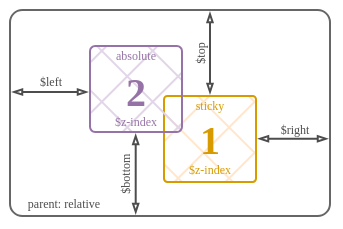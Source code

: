 <mxfile version="18.0.8" type="device"><diagram id="EiVj5xA4vAwFo7CbsW7R" name="Page-1"><mxGraphModel dx="252" dy="252" grid="1" gridSize="10" guides="1" tooltips="1" connect="1" arrows="1" fold="1" page="1" pageScale="1" pageWidth="827" pageHeight="1169" math="0" shadow="0"><root><mxCell id="0"/><mxCell id="1" parent="0"/><mxCell id="_oyij_621tkEjV-xBaGV-39" value="" style="rounded=1;whiteSpace=wrap;html=1;shadow=0;fillColor=none;strokeWidth=1;strokeColor=#666666;sketch=0;glass=0;arcSize=6;fontFamily=Comic Sans MS;fillStyle=cross-hatch;" vertex="1" parent="1"><mxGeometry x="350" y="270" width="160" height="103" as="geometry"/></mxCell><mxCell id="_oyij_621tkEjV-xBaGV-53" value="parent: relative" style="text;html=1;strokeColor=none;fillColor=none;align=center;verticalAlign=middle;whiteSpace=wrap;rounded=0;shadow=0;glass=0;labelBackgroundColor=none;sketch=1;fontFamily=Comic Sans MS;fontSize=6;fontColor=#4D4D4D;" vertex="1" parent="1"><mxGeometry x="352" y="362" width="50" height="10" as="geometry"/></mxCell><mxCell id="_oyij_621tkEjV-xBaGV-65" value="" style="group" vertex="1" connectable="0" parent="1"><mxGeometry x="425" y="313" width="50" height="43" as="geometry"/></mxCell><mxCell id="_oyij_621tkEjV-xBaGV-41" value="" style="rounded=1;whiteSpace=wrap;html=1;shadow=0;fontFamily=Comic Sans MS;fontSize=8;strokeColor=#d79b00;strokeWidth=1;fillColor=#ffe6cc;verticalAlign=middle;arcSize=4;sketch=0;spacingRight=96;spacingBottom=35;fillStyle=cross-hatch;" vertex="1" parent="_oyij_621tkEjV-xBaGV-65"><mxGeometry x="2" width="46" height="43" as="geometry"/></mxCell><mxCell id="_oyij_621tkEjV-xBaGV-57" value="$z-index" style="text;html=1;strokeColor=none;fillColor=none;align=center;verticalAlign=middle;whiteSpace=wrap;rounded=0;shadow=0;glass=0;labelBackgroundColor=none;sketch=1;fontFamily=Comic Sans MS;fontSize=6;fontColor=#D79B00;" vertex="1" parent="_oyij_621tkEjV-xBaGV-65"><mxGeometry y="32" width="50" height="10" as="geometry"/></mxCell><mxCell id="_oyij_621tkEjV-xBaGV-79" value="sticky" style="text;html=1;strokeColor=none;fillColor=none;align=center;verticalAlign=middle;whiteSpace=wrap;rounded=0;labelBackgroundColor=none;fontFamily=Comic Sans MS;fontSize=6;fontColor=#D79B00;" vertex="1" parent="_oyij_621tkEjV-xBaGV-65"><mxGeometry x="5" width="40" height="10" as="geometry"/></mxCell><mxCell id="_oyij_621tkEjV-xBaGV-82" value="&lt;font style=&quot;font-size: 20px;&quot;&gt;1&lt;/font&gt;" style="text;html=1;strokeColor=none;fillColor=none;align=center;verticalAlign=middle;whiteSpace=wrap;rounded=0;labelBackgroundColor=none;fontFamily=Comic Sans MS;fontSize=20;fontColor=#D79B00;fontStyle=1" vertex="1" parent="_oyij_621tkEjV-xBaGV-65"><mxGeometry x="10" y="16" width="30" height="10" as="geometry"/></mxCell><mxCell id="_oyij_621tkEjV-xBaGV-66" value="" style="group;fontColor=#9673A6;" vertex="1" connectable="0" parent="1"><mxGeometry x="388" y="288" width="50" height="43" as="geometry"/></mxCell><mxCell id="_oyij_621tkEjV-xBaGV-40" value="&lt;p style=&quot;&quot;&gt;&lt;br&gt;&lt;/p&gt;" style="rounded=1;whiteSpace=wrap;html=1;shadow=0;fontFamily=Comic Sans MS;fontSize=8;strokeColor=#9673A6;strokeWidth=1;fillColor=#E1D5E7;verticalAlign=middle;arcSize=6;imageHeight=24;sketch=0;align=center;spacingBottom=35;spacingLeft=0;spacingRight=42;gradientColor=none;gradientDirection=north;glass=0;fillStyle=cross-hatch;perimeterSpacing=0;" vertex="1" parent="_oyij_621tkEjV-xBaGV-66"><mxGeometry x="2" width="46" height="43" as="geometry"/></mxCell><mxCell id="_oyij_621tkEjV-xBaGV-56" value="$z-index" style="text;html=1;strokeColor=none;fillColor=none;align=center;verticalAlign=middle;whiteSpace=wrap;rounded=0;shadow=0;glass=0;labelBackgroundColor=none;sketch=1;fontFamily=Comic Sans MS;fontSize=6;fontColor=#9673A6;" vertex="1" parent="_oyij_621tkEjV-xBaGV-66"><mxGeometry y="33" width="50" height="10" as="geometry"/></mxCell><mxCell id="_oyij_621tkEjV-xBaGV-71" value="" style="endArrow=blockThin;startArrow=blockThin;html=1;rounded=0;fontFamily=Comic Sans MS;fontSize=6;fontColor=#D79B00;startSize=3;endSize=3;strokeColor=#4D4D4D;jumpStyle=none;startFill=0;endFill=0;" edge="1" parent="_oyij_621tkEjV-xBaGV-66"><mxGeometry width="50" height="50" relative="1" as="geometry"><mxPoint x="-37" y="23" as="sourcePoint"/><mxPoint x="1" y="23" as="targetPoint"/></mxGeometry></mxCell><mxCell id="_oyij_621tkEjV-xBaGV-72" value="&amp;nbsp;$left&amp;nbsp;" style="edgeLabel;html=1;align=center;verticalAlign=middle;resizable=0;points=[];fontSize=6;fontFamily=Comic Sans MS;fontColor=#4D4D4D;labelBackgroundColor=none;" vertex="1" connectable="0" parent="_oyij_621tkEjV-xBaGV-71"><mxGeometry x="-0.072" relative="1" as="geometry"><mxPoint x="1" y="-5" as="offset"/></mxGeometry></mxCell><mxCell id="_oyij_621tkEjV-xBaGV-78" value="absolute" style="text;html=1;strokeColor=none;fillColor=none;align=center;verticalAlign=middle;whiteSpace=wrap;rounded=0;labelBackgroundColor=none;fontFamily=Comic Sans MS;fontSize=6;fontColor=#9673A6;" vertex="1" parent="_oyij_621tkEjV-xBaGV-66"><mxGeometry x="9" width="32" height="10" as="geometry"/></mxCell><mxCell id="_oyij_621tkEjV-xBaGV-83" value="&lt;font style=&quot;font-size: 20px;&quot;&gt;2&lt;/font&gt;" style="text;html=1;strokeColor=none;fillColor=none;align=center;verticalAlign=middle;whiteSpace=wrap;rounded=0;labelBackgroundColor=none;fontFamily=Comic Sans MS;fontSize=20;fontColor=#9673A6;fontStyle=1" vertex="1" parent="_oyij_621tkEjV-xBaGV-66"><mxGeometry x="10" y="16.5" width="30" height="10" as="geometry"/></mxCell><mxCell id="_oyij_621tkEjV-xBaGV-73" value="" style="endArrow=blockThin;startArrow=blockThin;html=1;rounded=0;fontFamily=Comic Sans MS;fontSize=6;fontColor=#666666;startSize=3;endSize=3;strokeColor=#4D4D4D;jumpStyle=none;startFill=0;endFill=0;" edge="1" parent="1"><mxGeometry width="50" height="50" relative="1" as="geometry"><mxPoint x="450" y="312" as="sourcePoint"/><mxPoint x="450" y="271" as="targetPoint"/></mxGeometry></mxCell><mxCell id="_oyij_621tkEjV-xBaGV-74" value="$top" style="edgeLabel;html=1;align=center;verticalAlign=middle;resizable=0;points=[];fontSize=6;fontFamily=Comic Sans MS;fontColor=#4D4D4D;labelBackgroundColor=none;rotation=-90;" vertex="1" connectable="0" parent="_oyij_621tkEjV-xBaGV-73"><mxGeometry x="0.113" relative="1" as="geometry"><mxPoint x="-5" y="3" as="offset"/></mxGeometry></mxCell><mxCell id="_oyij_621tkEjV-xBaGV-75" value="" style="endArrow=blockThin;startArrow=blockThin;html=1;rounded=0;fontFamily=Comic Sans MS;fontSize=6;fontColor=#666666;startSize=3;endSize=3;strokeColor=#4D4D4D;jumpStyle=none;startFill=0;endFill=0;" edge="1" parent="1"><mxGeometry width="50" height="50" relative="1" as="geometry"><mxPoint x="474" y="334.35" as="sourcePoint"/><mxPoint x="509" y="334.35" as="targetPoint"/></mxGeometry></mxCell><mxCell id="_oyij_621tkEjV-xBaGV-76" value="$right" style="edgeLabel;html=1;align=center;verticalAlign=middle;resizable=0;points=[];fontSize=6;fontFamily=Comic Sans MS;fontColor=#4D4D4D;labelBackgroundColor=none;" vertex="1" connectable="0" parent="_oyij_621tkEjV-xBaGV-75"><mxGeometry x="0.057" relative="1" as="geometry"><mxPoint x="-1" y="-5" as="offset"/></mxGeometry></mxCell><mxCell id="_oyij_621tkEjV-xBaGV-80" value="" style="endArrow=blockThin;startArrow=blockThin;html=1;rounded=0;fontFamily=Comic Sans MS;fontSize=6;fontColor=#666666;startSize=3;endSize=3;strokeColor=#4D4D4D;jumpStyle=none;startFill=0;endFill=0;" edge="1" parent="1"><mxGeometry width="50" height="50" relative="1" as="geometry"><mxPoint x="412.85" y="372" as="sourcePoint"/><mxPoint x="412.85" y="332" as="targetPoint"/></mxGeometry></mxCell><mxCell id="_oyij_621tkEjV-xBaGV-81" value="$bottom" style="edgeLabel;html=1;align=center;verticalAlign=middle;resizable=0;points=[];fontSize=6;fontFamily=Comic Sans MS;fontColor=#4D4D4D;labelBackgroundColor=none;rotation=-90;" vertex="1" connectable="0" parent="_oyij_621tkEjV-xBaGV-80"><mxGeometry x="0.113" relative="1" as="geometry"><mxPoint x="-5" y="3" as="offset"/></mxGeometry></mxCell></root></mxGraphModel></diagram></mxfile>